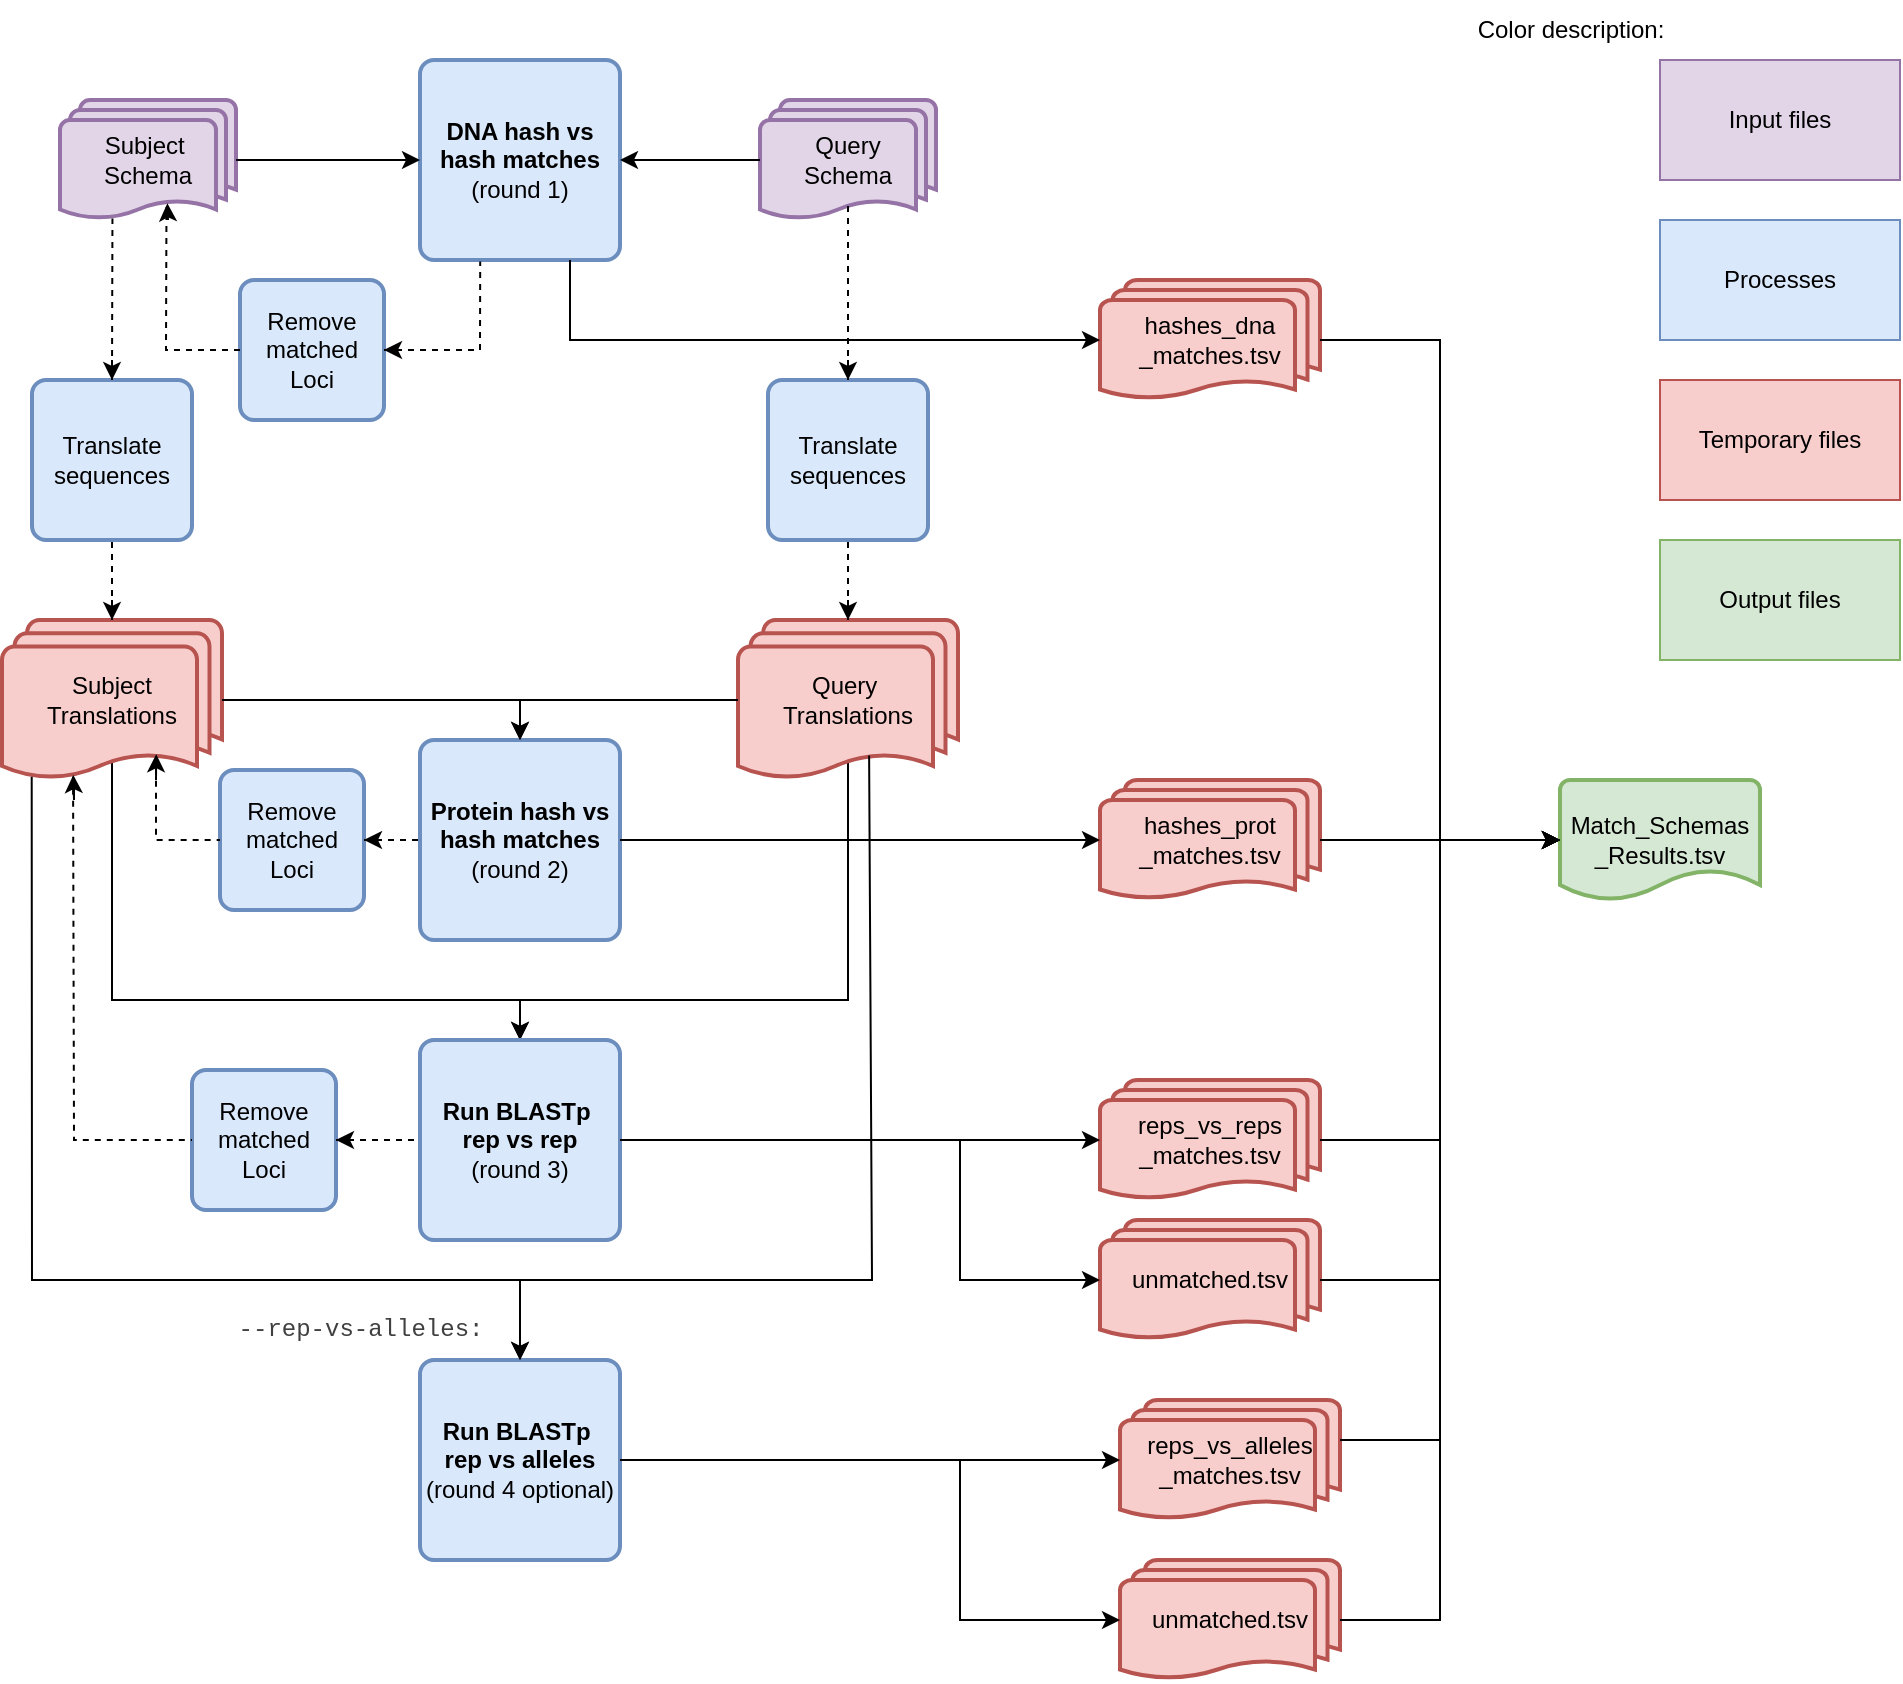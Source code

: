 <mxfile scale="1" border="0" version="27.1.4">
  <diagram name="Page-1" id="bxmt5OmR7mhqBll5KJgz">
    <mxGraphModel dx="1864" dy="1944" grid="1" gridSize="10" guides="1" tooltips="1" connect="1" arrows="1" fold="1" page="1" pageScale="1" pageWidth="850" pageHeight="1100" math="0" shadow="0">
      <root>
        <mxCell id="0" />
        <mxCell id="1" parent="0" />
        <mxCell id="v3M7lqjooFDRWO9AKOZ7-1" value="Translate sequences" style="rounded=1;whiteSpace=wrap;html=1;absoluteArcSize=1;arcSize=14;strokeWidth=2;fillColor=#dae8fc;strokeColor=#6c8ebf;" parent="1" vertex="1">
          <mxGeometry x="106" y="-200" width="80" height="80" as="geometry" />
        </mxCell>
        <mxCell id="v3M7lqjooFDRWO9AKOZ7-2" value="Query&lt;div&gt;Schema&lt;/div&gt;" style="strokeWidth=2;html=1;shape=mxgraph.flowchart.multi-document;whiteSpace=wrap;fillColor=#e1d5e7;strokeColor=#9673a6;" parent="1" vertex="1">
          <mxGeometry x="470" y="-340" width="88" height="60" as="geometry" />
        </mxCell>
        <mxCell id="v3M7lqjooFDRWO9AKOZ7-4" value="Subject&amp;nbsp;&lt;div&gt;Schema&lt;/div&gt;" style="strokeWidth=2;html=1;shape=mxgraph.flowchart.multi-document;whiteSpace=wrap;fillColor=#e1d5e7;strokeColor=#9673a6;" parent="1" vertex="1">
          <mxGeometry x="120" y="-340" width="88" height="60" as="geometry" />
        </mxCell>
        <mxCell id="7UviSky1n7xma9Ypp7IQ-27" style="edgeStyle=orthogonalEdgeStyle;rounded=0;orthogonalLoop=1;jettySize=auto;html=1;entryX=0.5;entryY=0;entryDx=0;entryDy=0;exitX=0.5;exitY=0.88;exitDx=0;exitDy=0;exitPerimeter=0;" edge="1" parent="1" source="v3M7lqjooFDRWO9AKOZ7-9" target="v3M7lqjooFDRWO9AKOZ7-24">
          <mxGeometry relative="1" as="geometry">
            <Array as="points">
              <mxPoint x="146" y="110" />
              <mxPoint x="350" y="110" />
            </Array>
          </mxGeometry>
        </mxCell>
        <mxCell id="v3M7lqjooFDRWO9AKOZ7-9" value="Subject Translations" style="strokeWidth=2;html=1;shape=mxgraph.flowchart.multi-document;whiteSpace=wrap;fillColor=#f8cecc;strokeColor=#b85450;" parent="1" vertex="1">
          <mxGeometry x="91" y="-80" width="110" height="80" as="geometry" />
        </mxCell>
        <mxCell id="7UviSky1n7xma9Ypp7IQ-26" style="edgeStyle=orthogonalEdgeStyle;rounded=0;orthogonalLoop=1;jettySize=auto;html=1;entryX=0.5;entryY=0;entryDx=0;entryDy=0;exitX=0.5;exitY=0.88;exitDx=0;exitDy=0;exitPerimeter=0;" edge="1" parent="1" source="v3M7lqjooFDRWO9AKOZ7-13" target="v3M7lqjooFDRWO9AKOZ7-24">
          <mxGeometry relative="1" as="geometry">
            <Array as="points">
              <mxPoint x="514" y="110" />
              <mxPoint x="350" y="110" />
            </Array>
          </mxGeometry>
        </mxCell>
        <mxCell id="v3M7lqjooFDRWO9AKOZ7-13" value="Query&amp;nbsp;&lt;div&gt;Translations&lt;/div&gt;" style="strokeWidth=2;html=1;shape=mxgraph.flowchart.multi-document;whiteSpace=wrap;fillColor=#f8cecc;strokeColor=#b85450;" parent="1" vertex="1">
          <mxGeometry x="459" y="-80" width="110" height="80" as="geometry" />
        </mxCell>
        <mxCell id="v3M7lqjooFDRWO9AKOZ7-24" value="Run BLASTp&amp;nbsp;&lt;div&gt;rep vs rep&lt;div&gt;&lt;span style=&quot;font-weight: 400;&quot;&gt;(round 3)&lt;/span&gt;&lt;/div&gt;&lt;/div&gt;" style="rounded=1;whiteSpace=wrap;html=1;absoluteArcSize=1;arcSize=14;strokeWidth=2;fillColor=#dae8fc;strokeColor=#6c8ebf;fontStyle=1" parent="1" vertex="1">
          <mxGeometry x="300" y="130" width="100" height="100" as="geometry" />
        </mxCell>
        <mxCell id="v3M7lqjooFDRWO9AKOZ7-30" value="&lt;span style=&quot;background-color: transparent; color: light-dark(rgb(0, 0, 0), rgb(255, 255, 255));&quot;&gt;Match_Schemas&lt;/span&gt;&lt;div&gt;&lt;span style=&quot;background-color: transparent; color: light-dark(rgb(0, 0, 0), rgb(255, 255, 255));&quot;&gt;_Results.tsv&lt;/span&gt;&lt;/div&gt;" style="strokeWidth=2;html=1;shape=mxgraph.flowchart.document2;whiteSpace=wrap;size=0.25;fillColor=#d5e8d4;strokeColor=#82b366;" parent="1" vertex="1">
          <mxGeometry x="870" width="100" height="60" as="geometry" />
        </mxCell>
        <mxCell id="BJneLO5AT9rQKqXg1MKZ-1" value="Translate sequences" style="rounded=1;whiteSpace=wrap;html=1;absoluteArcSize=1;arcSize=14;strokeWidth=2;fillColor=#dae8fc;strokeColor=#6c8ebf;" parent="1" vertex="1">
          <mxGeometry x="474" y="-200" width="80" height="80" as="geometry" />
        </mxCell>
        <mxCell id="BJneLO5AT9rQKqXg1MKZ-4" style="edgeStyle=orthogonalEdgeStyle;rounded=0;orthogonalLoop=1;jettySize=auto;html=1;entryX=0.5;entryY=0;entryDx=0;entryDy=0;entryPerimeter=0;" parent="1" target="v3M7lqjooFDRWO9AKOZ7-9" edge="1">
          <mxGeometry relative="1" as="geometry">
            <mxPoint x="146" y="-90" as="sourcePoint" />
          </mxGeometry>
        </mxCell>
        <mxCell id="BJneLO5AT9rQKqXg1MKZ-33" value="Processes" style="rounded=0;whiteSpace=wrap;html=1;fillColor=#dae8fc;strokeColor=#6c8ebf;" parent="1" vertex="1">
          <mxGeometry x="920" y="-280" width="120" height="60" as="geometry" />
        </mxCell>
        <mxCell id="BJneLO5AT9rQKqXg1MKZ-34" value="Temporary files" style="rounded=0;whiteSpace=wrap;html=1;fillColor=#f8cecc;strokeColor=#b85450;" parent="1" vertex="1">
          <mxGeometry x="920" y="-200" width="120" height="60" as="geometry" />
        </mxCell>
        <mxCell id="BJneLO5AT9rQKqXg1MKZ-35" value="Input files" style="rounded=0;whiteSpace=wrap;html=1;fillColor=#e1d5e7;strokeColor=#9673a6;" parent="1" vertex="1">
          <mxGeometry x="920" y="-360" width="120" height="60" as="geometry" />
        </mxCell>
        <mxCell id="BJneLO5AT9rQKqXg1MKZ-36" value="Output files" style="rounded=0;whiteSpace=wrap;html=1;fillColor=#d5e8d4;strokeColor=#82b366;" parent="1" vertex="1">
          <mxGeometry x="920" y="-120" width="120" height="60" as="geometry" />
        </mxCell>
        <mxCell id="BJneLO5AT9rQKqXg1MKZ-37" value="Color description:" style="text;html=1;align=center;verticalAlign=middle;resizable=0;points=[];autosize=1;strokeColor=none;fillColor=none;" parent="1" vertex="1">
          <mxGeometry x="820" y="-390" width="110" height="30" as="geometry" />
        </mxCell>
        <mxCell id="-6ODBfF8vpPR5T03z-hk-1" value="&lt;b&gt;Protein hash vs hash matches&lt;/b&gt;&lt;div&gt;(round 2)&lt;/div&gt;" style="rounded=1;whiteSpace=wrap;html=1;absoluteArcSize=1;arcSize=14;strokeWidth=2;fillColor=#dae8fc;strokeColor=#6c8ebf;" parent="1" vertex="1">
          <mxGeometry x="300" y="-20" width="100" height="100" as="geometry" />
        </mxCell>
        <mxCell id="-6ODBfF8vpPR5T03z-hk-6" value="Run BLASTp&amp;nbsp;&lt;div&gt;rep vs alleles&lt;div&gt;&lt;span style=&quot;font-weight: 400;&quot;&gt;(round 4 optional)&lt;/span&gt;&lt;/div&gt;&lt;/div&gt;" style="rounded=1;whiteSpace=wrap;html=1;absoluteArcSize=1;arcSize=14;strokeWidth=2;fillColor=#dae8fc;strokeColor=#6c8ebf;fontStyle=1" parent="1" vertex="1">
          <mxGeometry x="300" y="290" width="100" height="100" as="geometry" />
        </mxCell>
        <mxCell id="5TrfwjtMTBCjRm45PCtT-1" value="&lt;b&gt;DNA hash vs hash matches&lt;/b&gt;&lt;div&gt;(round 1)&lt;/div&gt;" style="rounded=1;whiteSpace=wrap;html=1;absoluteArcSize=1;arcSize=14;strokeWidth=2;fillColor=#dae8fc;strokeColor=#6c8ebf;" parent="1" vertex="1">
          <mxGeometry x="300" y="-360" width="100" height="100" as="geometry" />
        </mxCell>
        <mxCell id="nj1rMsaSt0rSjp6L2qjK-2" style="edgeStyle=orthogonalEdgeStyle;rounded=0;orthogonalLoop=1;jettySize=auto;html=1;exitX=1;exitY=0.5;exitDx=0;exitDy=0;exitPerimeter=0;entryX=0;entryY=0.5;entryDx=0;entryDy=0;" parent="1" source="v3M7lqjooFDRWO9AKOZ7-4" target="5TrfwjtMTBCjRm45PCtT-1" edge="1">
          <mxGeometry relative="1" as="geometry">
            <mxPoint x="260" y="50" as="sourcePoint" />
            <mxPoint x="250" y="-80" as="targetPoint" />
          </mxGeometry>
        </mxCell>
        <mxCell id="nj1rMsaSt0rSjp6L2qjK-3" style="edgeStyle=orthogonalEdgeStyle;rounded=0;orthogonalLoop=1;jettySize=auto;html=1;entryX=1;entryY=0.5;entryDx=0;entryDy=0;exitX=0;exitY=0.5;exitDx=0;exitDy=0;exitPerimeter=0;" parent="1" source="v3M7lqjooFDRWO9AKOZ7-2" target="5TrfwjtMTBCjRm45PCtT-1" edge="1">
          <mxGeometry relative="1" as="geometry">
            <mxPoint x="270" y="60" as="sourcePoint" />
            <mxPoint x="307" y="60" as="targetPoint" />
          </mxGeometry>
        </mxCell>
        <mxCell id="nj1rMsaSt0rSjp6L2qjK-4" value="Remove matched Loci" style="rounded=1;whiteSpace=wrap;html=1;absoluteArcSize=1;arcSize=14;strokeWidth=2;fillColor=#dae8fc;strokeColor=#6c8ebf;" parent="1" vertex="1">
          <mxGeometry x="210" y="-250" width="72" height="70" as="geometry" />
        </mxCell>
        <mxCell id="nj1rMsaSt0rSjp6L2qjK-5" style="edgeStyle=orthogonalEdgeStyle;rounded=0;orthogonalLoop=1;jettySize=auto;html=1;entryX=1;entryY=0.5;entryDx=0;entryDy=0;" parent="1" target="nj1rMsaSt0rSjp6L2qjK-4" edge="1">
          <mxGeometry relative="1" as="geometry">
            <mxPoint x="290" y="-215" as="sourcePoint" />
            <mxPoint x="297" y="50" as="targetPoint" />
          </mxGeometry>
        </mxCell>
        <mxCell id="nj1rMsaSt0rSjp6L2qjK-6" style="edgeStyle=orthogonalEdgeStyle;rounded=0;orthogonalLoop=1;jettySize=auto;html=1;entryX=0.61;entryY=0.861;entryDx=0;entryDy=0;entryPerimeter=0;" parent="1" target="v3M7lqjooFDRWO9AKOZ7-4" edge="1">
          <mxGeometry relative="1" as="geometry">
            <mxPoint x="174" y="-280" as="sourcePoint" />
            <mxPoint x="307" y="60" as="targetPoint" />
          </mxGeometry>
        </mxCell>
        <mxCell id="nj1rMsaSt0rSjp6L2qjK-7" value="hashes_dna&lt;div&gt;_matches.tsv&lt;/div&gt;" style="strokeWidth=2;html=1;shape=mxgraph.flowchart.multi-document;whiteSpace=wrap;fillColor=#f8cecc;strokeColor=#b85450;" parent="1" vertex="1">
          <mxGeometry x="640" y="-250" width="110" height="60" as="geometry" />
        </mxCell>
        <mxCell id="nj1rMsaSt0rSjp6L2qjK-8" style="edgeStyle=orthogonalEdgeStyle;rounded=0;orthogonalLoop=1;jettySize=auto;html=1;entryX=0;entryY=0.5;entryDx=0;entryDy=0;entryPerimeter=0;exitX=0.75;exitY=1;exitDx=0;exitDy=0;" parent="1" source="5TrfwjtMTBCjRm45PCtT-1" target="nj1rMsaSt0rSjp6L2qjK-7" edge="1">
          <mxGeometry relative="1" as="geometry">
            <mxPoint x="260" y="50" as="sourcePoint" />
            <mxPoint x="297" y="50" as="targetPoint" />
          </mxGeometry>
        </mxCell>
        <mxCell id="nj1rMsaSt0rSjp6L2qjK-9" style="edgeStyle=orthogonalEdgeStyle;rounded=0;orthogonalLoop=1;jettySize=auto;html=1;entryX=0.5;entryY=0;entryDx=0;entryDy=0;" parent="1" target="v3M7lqjooFDRWO9AKOZ7-1" edge="1">
          <mxGeometry relative="1" as="geometry">
            <mxPoint x="146" y="-210" as="sourcePoint" />
            <mxPoint x="170" y="-30" as="targetPoint" />
          </mxGeometry>
        </mxCell>
        <mxCell id="nj1rMsaSt0rSjp6L2qjK-10" style="edgeStyle=orthogonalEdgeStyle;rounded=0;orthogonalLoop=1;jettySize=auto;html=1;entryX=0.5;entryY=0;entryDx=0;entryDy=0;" parent="1" target="BJneLO5AT9rQKqXg1MKZ-1" edge="1">
          <mxGeometry relative="1" as="geometry">
            <mxPoint x="514" y="-210" as="sourcePoint" />
            <mxPoint x="162" y="-20" as="targetPoint" />
          </mxGeometry>
        </mxCell>
        <mxCell id="nj1rMsaSt0rSjp6L2qjK-12" style="edgeStyle=orthogonalEdgeStyle;rounded=0;orthogonalLoop=1;jettySize=auto;html=1;entryX=0.5;entryY=0;entryDx=0;entryDy=0;exitX=1;exitY=0.5;exitDx=0;exitDy=0;exitPerimeter=0;" parent="1" source="v3M7lqjooFDRWO9AKOZ7-9" target="-6ODBfF8vpPR5T03z-hk-1" edge="1">
          <mxGeometry relative="1" as="geometry">
            <mxPoint x="385" y="-290" as="sourcePoint" />
            <mxPoint x="630" y="-245" as="targetPoint" />
          </mxGeometry>
        </mxCell>
        <mxCell id="nj1rMsaSt0rSjp6L2qjK-13" style="edgeStyle=orthogonalEdgeStyle;rounded=0;orthogonalLoop=1;jettySize=auto;html=1;entryX=0.5;entryY=0;entryDx=0;entryDy=0;exitX=0;exitY=0.5;exitDx=0;exitDy=0;exitPerimeter=0;" parent="1" source="v3M7lqjooFDRWO9AKOZ7-13" target="-6ODBfF8vpPR5T03z-hk-1" edge="1">
          <mxGeometry relative="1" as="geometry">
            <mxPoint x="395" y="-280" as="sourcePoint" />
            <mxPoint x="640" y="-235" as="targetPoint" />
          </mxGeometry>
        </mxCell>
        <mxCell id="nj1rMsaSt0rSjp6L2qjK-14" value="Remove matched Loci" style="rounded=1;whiteSpace=wrap;html=1;absoluteArcSize=1;arcSize=14;strokeWidth=2;fillColor=#dae8fc;strokeColor=#6c8ebf;" parent="1" vertex="1">
          <mxGeometry x="200" y="-5" width="72" height="70" as="geometry" />
        </mxCell>
        <mxCell id="nj1rMsaSt0rSjp6L2qjK-15" style="edgeStyle=orthogonalEdgeStyle;rounded=0;orthogonalLoop=1;jettySize=auto;html=1;entryX=1;entryY=0.5;entryDx=0;entryDy=0;" parent="1" target="nj1rMsaSt0rSjp6L2qjK-14" edge="1">
          <mxGeometry relative="1" as="geometry">
            <mxPoint x="280" y="30" as="sourcePoint" />
            <mxPoint x="272" y="320" as="targetPoint" />
          </mxGeometry>
        </mxCell>
        <mxCell id="nj1rMsaSt0rSjp6L2qjK-16" style="edgeStyle=orthogonalEdgeStyle;rounded=0;orthogonalLoop=1;jettySize=auto;html=1;entryX=0.701;entryY=0.839;entryDx=0;entryDy=0;entryPerimeter=0;" parent="1" target="v3M7lqjooFDRWO9AKOZ7-9" edge="1">
          <mxGeometry relative="1" as="geometry">
            <mxPoint x="168" as="sourcePoint" />
            <mxPoint x="290" y="115" as="targetPoint" />
          </mxGeometry>
        </mxCell>
        <mxCell id="nj1rMsaSt0rSjp6L2qjK-17" value="hashes_prot&lt;div&gt;_matches.tsv&lt;/div&gt;" style="strokeWidth=2;html=1;shape=mxgraph.flowchart.multi-document;whiteSpace=wrap;fillColor=#f8cecc;strokeColor=#b85450;" parent="1" vertex="1">
          <mxGeometry x="640" width="110" height="60" as="geometry" />
        </mxCell>
        <mxCell id="nj1rMsaSt0rSjp6L2qjK-18" style="edgeStyle=orthogonalEdgeStyle;rounded=0;orthogonalLoop=1;jettySize=auto;html=1;entryX=0;entryY=0.5;entryDx=0;entryDy=0;entryPerimeter=0;exitX=1;exitY=0.5;exitDx=0;exitDy=0;" parent="1" source="-6ODBfF8vpPR5T03z-hk-1" target="nj1rMsaSt0rSjp6L2qjK-17" edge="1">
          <mxGeometry relative="1" as="geometry">
            <mxPoint x="450.0" y="41" as="sourcePoint" />
            <mxPoint x="348.7" y="315" as="targetPoint" />
          </mxGeometry>
        </mxCell>
        <mxCell id="nj1rMsaSt0rSjp6L2qjK-29" value="&lt;div&gt;reps_vs_reps&lt;/div&gt;&lt;div&gt;_matches.tsv&lt;/div&gt;" style="strokeWidth=2;html=1;shape=mxgraph.flowchart.multi-document;whiteSpace=wrap;fillColor=#f8cecc;strokeColor=#b85450;" parent="1" vertex="1">
          <mxGeometry x="640" y="150" width="110" height="60" as="geometry" />
        </mxCell>
        <mxCell id="nj1rMsaSt0rSjp6L2qjK-31" value="Remove matched Loci" style="rounded=1;whiteSpace=wrap;html=1;absoluteArcSize=1;arcSize=14;strokeWidth=2;fillColor=#dae8fc;strokeColor=#6c8ebf;" parent="1" vertex="1">
          <mxGeometry x="186" y="145" width="72" height="70" as="geometry" />
        </mxCell>
        <mxCell id="nj1rMsaSt0rSjp6L2qjK-32" style="edgeStyle=orthogonalEdgeStyle;rounded=0;orthogonalLoop=1;jettySize=auto;html=1;entryX=0.324;entryY=0.969;entryDx=0;entryDy=0;entryPerimeter=0;" parent="1" target="v3M7lqjooFDRWO9AKOZ7-9" edge="1">
          <mxGeometry relative="1" as="geometry">
            <mxPoint x="127" as="sourcePoint" />
            <mxPoint x="164" y="220" as="targetPoint" />
            <Array as="points">
              <mxPoint x="127" y="10" />
              <mxPoint x="127" y="10" />
            </Array>
          </mxGeometry>
        </mxCell>
        <mxCell id="nj1rMsaSt0rSjp6L2qjK-33" style="edgeStyle=orthogonalEdgeStyle;rounded=0;orthogonalLoop=1;jettySize=auto;html=1;entryX=1;entryY=0.5;entryDx=0;entryDy=0;" parent="1" target="nj1rMsaSt0rSjp6L2qjK-31" edge="1">
          <mxGeometry relative="1" as="geometry">
            <mxPoint x="260" y="180" as="sourcePoint" />
            <mxPoint x="505" y="290" as="targetPoint" />
          </mxGeometry>
        </mxCell>
        <mxCell id="nj1rMsaSt0rSjp6L2qjK-36" value="&lt;div&gt;reps_vs_alleles&lt;/div&gt;&lt;div&gt;_matches.tsv&lt;/div&gt;" style="strokeWidth=2;html=1;shape=mxgraph.flowchart.multi-document;whiteSpace=wrap;fillColor=#f8cecc;strokeColor=#b85450;" parent="1" vertex="1">
          <mxGeometry x="650" y="310" width="110" height="60" as="geometry" />
        </mxCell>
        <mxCell id="nj1rMsaSt0rSjp6L2qjK-38" style="edgeStyle=orthogonalEdgeStyle;rounded=0;orthogonalLoop=1;jettySize=auto;html=1;entryX=0;entryY=0.5;entryDx=0;entryDy=0;exitX=1;exitY=0.5;exitDx=0;exitDy=0;exitPerimeter=0;entryPerimeter=0;" parent="1" source="nj1rMsaSt0rSjp6L2qjK-7" target="v3M7lqjooFDRWO9AKOZ7-30" edge="1">
          <mxGeometry relative="1" as="geometry">
            <mxPoint x="830" y="40" as="sourcePoint" />
            <mxPoint x="545" y="325" as="targetPoint" />
          </mxGeometry>
        </mxCell>
        <mxCell id="nj1rMsaSt0rSjp6L2qjK-48" style="edgeStyle=orthogonalEdgeStyle;rounded=0;orthogonalLoop=1;jettySize=auto;html=1;entryX=0;entryY=0.5;entryDx=0;entryDy=0;entryPerimeter=0;" parent="1" source="nj1rMsaSt0rSjp6L2qjK-17" target="v3M7lqjooFDRWO9AKOZ7-30" edge="1">
          <mxGeometry relative="1" as="geometry" />
        </mxCell>
        <mxCell id="nj1rMsaSt0rSjp6L2qjK-49" style="edgeStyle=orthogonalEdgeStyle;rounded=0;orthogonalLoop=1;jettySize=auto;html=1;entryX=0;entryY=0.5;entryDx=0;entryDy=0;entryPerimeter=0;exitX=1;exitY=0.5;exitDx=0;exitDy=0;exitPerimeter=0;" parent="1" source="nj1rMsaSt0rSjp6L2qjK-29" target="v3M7lqjooFDRWO9AKOZ7-30" edge="1">
          <mxGeometry relative="1" as="geometry">
            <Array as="points">
              <mxPoint x="810" y="180" />
              <mxPoint x="810" y="30" />
            </Array>
          </mxGeometry>
        </mxCell>
        <mxCell id="nj1rMsaSt0rSjp6L2qjK-54" style="edgeStyle=orthogonalEdgeStyle;rounded=0;orthogonalLoop=1;jettySize=auto;html=1;entryX=0;entryY=0.5;entryDx=0;entryDy=0;entryPerimeter=0;" parent="1" source="nj1rMsaSt0rSjp6L2qjK-36" target="v3M7lqjooFDRWO9AKOZ7-30" edge="1">
          <mxGeometry relative="1" as="geometry">
            <Array as="points">
              <mxPoint x="810" y="330" />
              <mxPoint x="810" y="30" />
            </Array>
          </mxGeometry>
        </mxCell>
        <mxCell id="nj1rMsaSt0rSjp6L2qjK-55" value="&lt;div&gt;unmatched.tsv&lt;/div&gt;" style="strokeWidth=2;html=1;shape=mxgraph.flowchart.multi-document;whiteSpace=wrap;fillColor=#f8cecc;strokeColor=#b85450;" parent="1" vertex="1">
          <mxGeometry x="650" y="390" width="110" height="60" as="geometry" />
        </mxCell>
        <mxCell id="nj1rMsaSt0rSjp6L2qjK-57" style="edgeStyle=orthogonalEdgeStyle;rounded=0;orthogonalLoop=1;jettySize=auto;html=1;entryX=0;entryY=0.5;entryDx=0;entryDy=0;exitX=1;exitY=0.5;exitDx=0;exitDy=0;exitPerimeter=0;entryPerimeter=0;" parent="1" source="nj1rMsaSt0rSjp6L2qjK-55" target="v3M7lqjooFDRWO9AKOZ7-30" edge="1">
          <mxGeometry relative="1" as="geometry">
            <mxPoint x="405" y="440" as="sourcePoint" />
            <mxPoint x="555" y="335" as="targetPoint" />
            <Array as="points">
              <mxPoint x="810" y="420" />
              <mxPoint x="810" y="30" />
            </Array>
          </mxGeometry>
        </mxCell>
        <mxCell id="7UviSky1n7xma9Ypp7IQ-4" value="" style="endArrow=none;dashed=1;html=1;rounded=0;entryX=0.298;entryY=0.987;entryDx=0;entryDy=0;entryPerimeter=0;exitX=0.5;exitY=0;exitDx=0;exitDy=0;" edge="1" parent="1" source="v3M7lqjooFDRWO9AKOZ7-1" target="v3M7lqjooFDRWO9AKOZ7-4">
          <mxGeometry width="50" height="50" relative="1" as="geometry">
            <mxPoint x="170" y="-210" as="sourcePoint" />
            <mxPoint x="450" y="-140" as="targetPoint" />
          </mxGeometry>
        </mxCell>
        <mxCell id="7UviSky1n7xma9Ypp7IQ-5" value="" style="endArrow=none;dashed=1;html=1;rounded=0;entryX=0.5;entryY=0.88;entryDx=0;entryDy=0;entryPerimeter=0;exitX=0.5;exitY=0;exitDx=0;exitDy=0;" edge="1" parent="1" source="BJneLO5AT9rQKqXg1MKZ-1" target="v3M7lqjooFDRWO9AKOZ7-2">
          <mxGeometry width="50" height="50" relative="1" as="geometry">
            <mxPoint x="520" y="-159" as="sourcePoint" />
            <mxPoint x="520" y="-240" as="targetPoint" />
          </mxGeometry>
        </mxCell>
        <mxCell id="7UviSky1n7xma9Ypp7IQ-6" value="" style="endArrow=none;dashed=1;html=1;rounded=0;entryX=0.301;entryY=1.007;entryDx=0;entryDy=0;entryPerimeter=0;exitX=1;exitY=0.5;exitDx=0;exitDy=0;" edge="1" parent="1" source="nj1rMsaSt0rSjp6L2qjK-4" target="5TrfwjtMTBCjRm45PCtT-1">
          <mxGeometry width="50" height="50" relative="1" as="geometry">
            <mxPoint x="290" y="-220" as="sourcePoint" />
            <mxPoint x="330" y="-210" as="targetPoint" />
            <Array as="points">
              <mxPoint x="330" y="-215" />
            </Array>
          </mxGeometry>
        </mxCell>
        <mxCell id="7UviSky1n7xma9Ypp7IQ-7" value="" style="endArrow=none;dashed=1;html=1;rounded=0;entryX=0.605;entryY=0.892;entryDx=0;entryDy=0;entryPerimeter=0;exitX=0;exitY=0.5;exitDx=0;exitDy=0;" edge="1" parent="1" source="nj1rMsaSt0rSjp6L2qjK-4" target="v3M7lqjooFDRWO9AKOZ7-4">
          <mxGeometry width="50" height="50" relative="1" as="geometry">
            <mxPoint x="310" y="-89" as="sourcePoint" />
            <mxPoint x="310" y="-170" as="targetPoint" />
            <Array as="points">
              <mxPoint x="173" y="-215" />
            </Array>
          </mxGeometry>
        </mxCell>
        <mxCell id="7UviSky1n7xma9Ypp7IQ-8" value="" style="endArrow=none;dashed=1;html=1;rounded=0;entryX=0.5;entryY=1;entryDx=0;entryDy=0;exitX=0.5;exitY=0;exitDx=0;exitDy=0;exitPerimeter=0;" edge="1" parent="1" source="v3M7lqjooFDRWO9AKOZ7-9" target="v3M7lqjooFDRWO9AKOZ7-1">
          <mxGeometry width="50" height="50" relative="1" as="geometry">
            <mxPoint x="230" y="-29" as="sourcePoint" />
            <mxPoint x="230" y="-110" as="targetPoint" />
          </mxGeometry>
        </mxCell>
        <mxCell id="7UviSky1n7xma9Ypp7IQ-9" style="edgeStyle=orthogonalEdgeStyle;rounded=0;orthogonalLoop=1;jettySize=auto;html=1;entryX=0.5;entryY=0;entryDx=0;entryDy=0;entryPerimeter=0;" edge="1" parent="1" target="v3M7lqjooFDRWO9AKOZ7-13">
          <mxGeometry relative="1" as="geometry">
            <mxPoint x="514" y="-90" as="sourcePoint" />
            <mxPoint x="510" y="-80" as="targetPoint" />
          </mxGeometry>
        </mxCell>
        <mxCell id="7UviSky1n7xma9Ypp7IQ-10" value="" style="endArrow=none;dashed=1;html=1;rounded=0;entryX=0.5;entryY=1;entryDx=0;entryDy=0;exitX=0.5;exitY=0;exitDx=0;exitDy=0;exitPerimeter=0;" edge="1" parent="1" source="v3M7lqjooFDRWO9AKOZ7-13" target="BJneLO5AT9rQKqXg1MKZ-1">
          <mxGeometry width="50" height="50" relative="1" as="geometry">
            <mxPoint x="514" y="-90" as="sourcePoint" />
            <mxPoint x="510" y="-110" as="targetPoint" />
          </mxGeometry>
        </mxCell>
        <mxCell id="7UviSky1n7xma9Ypp7IQ-19" value="" style="endArrow=none;dashed=1;html=1;rounded=0;entryX=0;entryY=0.5;entryDx=0;entryDy=0;exitX=1;exitY=0.5;exitDx=0;exitDy=0;" edge="1" parent="1" source="nj1rMsaSt0rSjp6L2qjK-14" target="-6ODBfF8vpPR5T03z-hk-1">
          <mxGeometry width="50" height="50" relative="1" as="geometry">
            <mxPoint x="300" y="110" as="sourcePoint" />
            <mxPoint x="350" y="60" as="targetPoint" />
          </mxGeometry>
        </mxCell>
        <mxCell id="7UviSky1n7xma9Ypp7IQ-20" value="" style="endArrow=none;dashed=1;html=1;rounded=0;entryX=0;entryY=0.5;entryDx=0;entryDy=0;exitX=0.7;exitY=0.854;exitDx=0;exitDy=0;exitPerimeter=0;" edge="1" parent="1" source="v3M7lqjooFDRWO9AKOZ7-9" target="nj1rMsaSt0rSjp6L2qjK-14">
          <mxGeometry width="50" height="50" relative="1" as="geometry">
            <mxPoint x="170" y="60" as="sourcePoint" />
            <mxPoint x="220" y="10" as="targetPoint" />
            <Array as="points">
              <mxPoint x="168" y="30" />
            </Array>
          </mxGeometry>
        </mxCell>
        <mxCell id="7UviSky1n7xma9Ypp7IQ-21" value="" style="endArrow=none;dashed=1;html=1;rounded=0;entryX=0;entryY=0.5;entryDx=0;entryDy=0;exitX=1;exitY=0.5;exitDx=0;exitDy=0;" edge="1" parent="1" source="nj1rMsaSt0rSjp6L2qjK-31" target="v3M7lqjooFDRWO9AKOZ7-24">
          <mxGeometry width="50" height="50" relative="1" as="geometry">
            <mxPoint x="270" y="250" as="sourcePoint" />
            <mxPoint x="320" y="200" as="targetPoint" />
          </mxGeometry>
        </mxCell>
        <mxCell id="7UviSky1n7xma9Ypp7IQ-22" value="" style="endArrow=none;dashed=1;html=1;rounded=0;entryX=0;entryY=0.5;entryDx=0;entryDy=0;exitX=0.323;exitY=0.98;exitDx=0;exitDy=0;exitPerimeter=0;" edge="1" parent="1" source="v3M7lqjooFDRWO9AKOZ7-9" target="nj1rMsaSt0rSjp6L2qjK-31">
          <mxGeometry width="50" height="50" relative="1" as="geometry">
            <mxPoint x="110" y="60" as="sourcePoint" />
            <mxPoint x="170" y="150" as="targetPoint" />
            <Array as="points">
              <mxPoint x="127" y="180" />
            </Array>
          </mxGeometry>
        </mxCell>
        <mxCell id="7UviSky1n7xma9Ypp7IQ-23" style="edgeStyle=orthogonalEdgeStyle;rounded=0;orthogonalLoop=1;jettySize=auto;html=1;entryX=0;entryY=0.5;entryDx=0;entryDy=0;entryPerimeter=0;" edge="1" parent="1" source="v3M7lqjooFDRWO9AKOZ7-24" target="nj1rMsaSt0rSjp6L2qjK-29">
          <mxGeometry relative="1" as="geometry" />
        </mxCell>
        <mxCell id="7UviSky1n7xma9Ypp7IQ-28" value="" style="endArrow=classic;html=1;rounded=0;exitX=0.135;exitY=0.979;exitDx=0;exitDy=0;exitPerimeter=0;entryX=0.5;entryY=0;entryDx=0;entryDy=0;" edge="1" parent="1" source="v3M7lqjooFDRWO9AKOZ7-9" target="-6ODBfF8vpPR5T03z-hk-6">
          <mxGeometry width="50" height="50" relative="1" as="geometry">
            <mxPoint x="120" y="60" as="sourcePoint" />
            <mxPoint x="100" y="150" as="targetPoint" />
            <Array as="points">
              <mxPoint x="106" y="250" />
              <mxPoint x="350" y="250" />
            </Array>
          </mxGeometry>
        </mxCell>
        <mxCell id="7UviSky1n7xma9Ypp7IQ-29" value="" style="endArrow=classic;html=1;rounded=0;exitX=0.596;exitY=0.847;exitDx=0;exitDy=0;exitPerimeter=0;entryX=0.5;entryY=0;entryDx=0;entryDy=0;" edge="1" parent="1" source="v3M7lqjooFDRWO9AKOZ7-13" target="-6ODBfF8vpPR5T03z-hk-6">
          <mxGeometry width="50" height="50" relative="1" as="geometry">
            <mxPoint x="190" y="240" as="sourcePoint" />
            <mxPoint x="240" y="190" as="targetPoint" />
            <Array as="points">
              <mxPoint x="526" y="250" />
              <mxPoint x="350" y="250" />
            </Array>
          </mxGeometry>
        </mxCell>
        <mxCell id="7UviSky1n7xma9Ypp7IQ-30" style="edgeStyle=orthogonalEdgeStyle;rounded=0;orthogonalLoop=1;jettySize=auto;html=1;entryX=0;entryY=0.5;entryDx=0;entryDy=0;entryPerimeter=0;" edge="1" parent="1" source="-6ODBfF8vpPR5T03z-hk-6" target="nj1rMsaSt0rSjp6L2qjK-36">
          <mxGeometry relative="1" as="geometry" />
        </mxCell>
        <mxCell id="7UviSky1n7xma9Ypp7IQ-32" style="edgeStyle=orthogonalEdgeStyle;rounded=0;orthogonalLoop=1;jettySize=auto;html=1;entryX=0;entryY=0.5;entryDx=0;entryDy=0;entryPerimeter=0;" edge="1" parent="1" source="-6ODBfF8vpPR5T03z-hk-6" target="nj1rMsaSt0rSjp6L2qjK-55">
          <mxGeometry relative="1" as="geometry">
            <Array as="points">
              <mxPoint x="570" y="340" />
              <mxPoint x="570" y="420" />
            </Array>
          </mxGeometry>
        </mxCell>
        <mxCell id="7UviSky1n7xma9Ypp7IQ-33" value="&lt;div&gt;unmatched.tsv&lt;/div&gt;" style="strokeWidth=2;html=1;shape=mxgraph.flowchart.multi-document;whiteSpace=wrap;fillColor=#f8cecc;strokeColor=#b85450;" vertex="1" parent="1">
          <mxGeometry x="640" y="220" width="110" height="60" as="geometry" />
        </mxCell>
        <mxCell id="7UviSky1n7xma9Ypp7IQ-34" style="edgeStyle=orthogonalEdgeStyle;rounded=0;orthogonalLoop=1;jettySize=auto;html=1;entryX=0;entryY=0.5;entryDx=0;entryDy=0;entryPerimeter=0;" edge="1" parent="1" source="v3M7lqjooFDRWO9AKOZ7-24" target="7UviSky1n7xma9Ypp7IQ-33">
          <mxGeometry relative="1" as="geometry">
            <Array as="points">
              <mxPoint x="570" y="180" />
              <mxPoint x="570" y="250" />
            </Array>
          </mxGeometry>
        </mxCell>
        <mxCell id="7UviSky1n7xma9Ypp7IQ-35" style="edgeStyle=orthogonalEdgeStyle;rounded=0;orthogonalLoop=1;jettySize=auto;html=1;entryX=0;entryY=0.5;entryDx=0;entryDy=0;entryPerimeter=0;" edge="1" parent="1" source="7UviSky1n7xma9Ypp7IQ-33" target="v3M7lqjooFDRWO9AKOZ7-30">
          <mxGeometry relative="1" as="geometry" />
        </mxCell>
        <mxCell id="7UviSky1n7xma9Ypp7IQ-36" value="&lt;pre style=&quot;box-sizing: border-box; line-height: 1.4; font-family: SFMono-Regular, Menlo, Monaco, Consolas, &amp;quot;Liberation Mono&amp;quot;, &amp;quot;Courier New&amp;quot;, Courier, monospace; margin: 0px; padding: 12px; overflow: auto; color: rgb(64, 64, 64); text-align: start;&quot; id=&quot;codecell2&quot;&gt;--rep-vs-alleles:&lt;/pre&gt;" style="text;html=1;align=center;verticalAlign=middle;resizable=0;points=[];autosize=1;strokeColor=none;fillColor=none;" vertex="1" parent="1">
          <mxGeometry x="190" y="250" width="160" height="50" as="geometry" />
        </mxCell>
      </root>
    </mxGraphModel>
  </diagram>
</mxfile>
